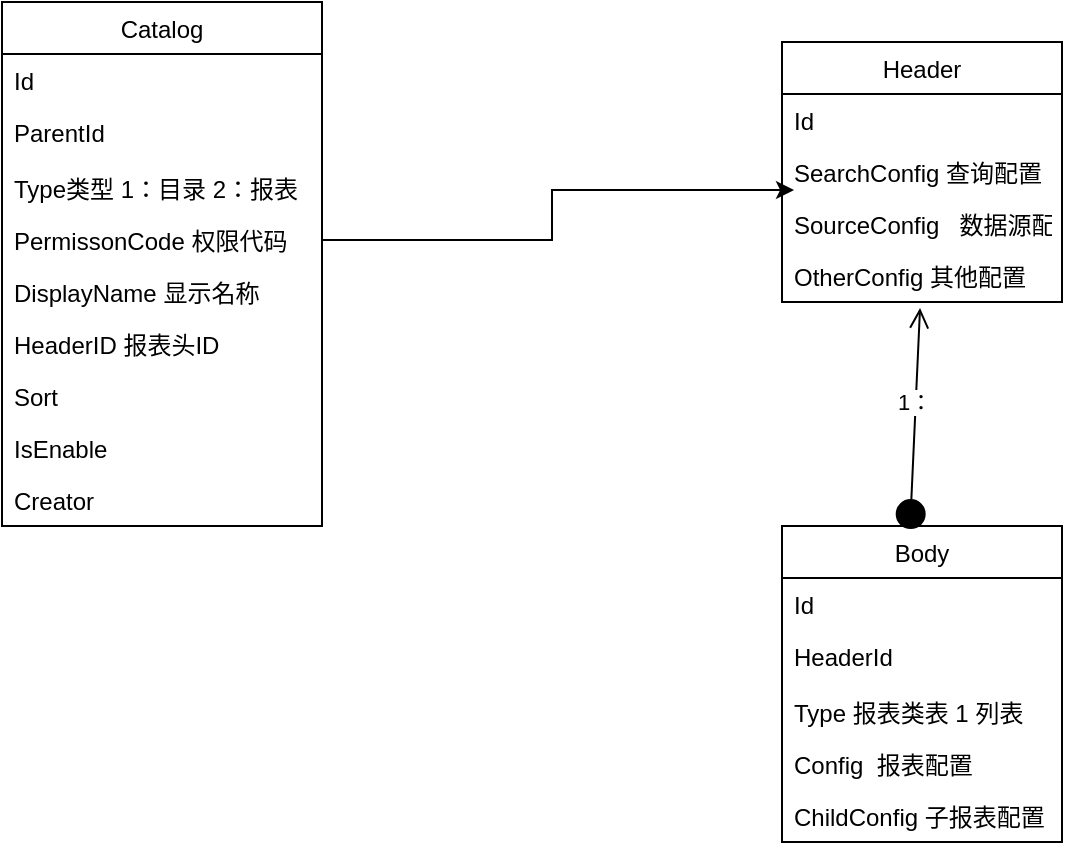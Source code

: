 <mxfile version="20.5.3" type="github">
  <diagram id="C5RBs43oDa-KdzZeNtuy" name="Page-1">
    <mxGraphModel dx="1353" dy="802" grid="1" gridSize="10" guides="1" tooltips="1" connect="1" arrows="1" fold="1" page="1" pageScale="1" pageWidth="827" pageHeight="1169" math="0" shadow="0">
      <root>
        <mxCell id="WIyWlLk6GJQsqaUBKTNV-0" />
        <mxCell id="WIyWlLk6GJQsqaUBKTNV-1" parent="WIyWlLk6GJQsqaUBKTNV-0" />
        <mxCell id="GqFDt100hN8NdnXuSLUq-0" value="Catalog" style="swimlane;fontStyle=0;childLayout=stackLayout;horizontal=1;startSize=26;fillColor=none;horizontalStack=0;resizeParent=1;resizeParentMax=0;resizeLast=0;collapsible=1;marginBottom=0;" vertex="1" parent="WIyWlLk6GJQsqaUBKTNV-1">
          <mxGeometry x="70" y="40" width="160" height="262" as="geometry" />
        </mxCell>
        <mxCell id="GqFDt100hN8NdnXuSLUq-1" value="Id " style="text;strokeColor=none;fillColor=none;align=left;verticalAlign=top;spacingLeft=4;spacingRight=4;overflow=hidden;rotatable=0;points=[[0,0.5],[1,0.5]];portConstraint=eastwest;" vertex="1" parent="GqFDt100hN8NdnXuSLUq-0">
          <mxGeometry y="26" width="160" height="26" as="geometry" />
        </mxCell>
        <mxCell id="GqFDt100hN8NdnXuSLUq-2" value="ParentId" style="text;strokeColor=none;fillColor=none;align=left;verticalAlign=top;spacingLeft=4;spacingRight=4;overflow=hidden;rotatable=0;points=[[0,0.5],[1,0.5]];portConstraint=eastwest;" vertex="1" parent="GqFDt100hN8NdnXuSLUq-0">
          <mxGeometry y="52" width="160" height="28" as="geometry" />
        </mxCell>
        <mxCell id="GqFDt100hN8NdnXuSLUq-3" value="Type类型 1：目录 2：报表" style="text;strokeColor=none;fillColor=none;align=left;verticalAlign=top;spacingLeft=4;spacingRight=4;overflow=hidden;rotatable=0;points=[[0,0.5],[1,0.5]];portConstraint=eastwest;" vertex="1" parent="GqFDt100hN8NdnXuSLUq-0">
          <mxGeometry y="80" width="160" height="26" as="geometry" />
        </mxCell>
        <mxCell id="GqFDt100hN8NdnXuSLUq-8" value="PermissonCode 权限代码" style="text;strokeColor=none;fillColor=none;align=left;verticalAlign=top;spacingLeft=4;spacingRight=4;overflow=hidden;rotatable=0;points=[[0,0.5],[1,0.5]];portConstraint=eastwest;" vertex="1" parent="GqFDt100hN8NdnXuSLUq-0">
          <mxGeometry y="106" width="160" height="26" as="geometry" />
        </mxCell>
        <mxCell id="GqFDt100hN8NdnXuSLUq-7" value="DisplayName 显示名称" style="text;strokeColor=none;fillColor=none;align=left;verticalAlign=top;spacingLeft=4;spacingRight=4;overflow=hidden;rotatable=0;points=[[0,0.5],[1,0.5]];portConstraint=eastwest;" vertex="1" parent="GqFDt100hN8NdnXuSLUq-0">
          <mxGeometry y="132" width="160" height="26" as="geometry" />
        </mxCell>
        <mxCell id="GqFDt100hN8NdnXuSLUq-6" value="HeaderID 报表头ID" style="text;strokeColor=none;fillColor=none;align=left;verticalAlign=top;spacingLeft=4;spacingRight=4;overflow=hidden;rotatable=0;points=[[0,0.5],[1,0.5]];portConstraint=eastwest;" vertex="1" parent="GqFDt100hN8NdnXuSLUq-0">
          <mxGeometry y="158" width="160" height="26" as="geometry" />
        </mxCell>
        <mxCell id="GqFDt100hN8NdnXuSLUq-5" value="Sort" style="text;strokeColor=none;fillColor=none;align=left;verticalAlign=top;spacingLeft=4;spacingRight=4;overflow=hidden;rotatable=0;points=[[0,0.5],[1,0.5]];portConstraint=eastwest;" vertex="1" parent="GqFDt100hN8NdnXuSLUq-0">
          <mxGeometry y="184" width="160" height="26" as="geometry" />
        </mxCell>
        <mxCell id="GqFDt100hN8NdnXuSLUq-4" value="IsEnable" style="text;strokeColor=none;fillColor=none;align=left;verticalAlign=top;spacingLeft=4;spacingRight=4;overflow=hidden;rotatable=0;points=[[0,0.5],[1,0.5]];portConstraint=eastwest;" vertex="1" parent="GqFDt100hN8NdnXuSLUq-0">
          <mxGeometry y="210" width="160" height="26" as="geometry" />
        </mxCell>
        <mxCell id="GqFDt100hN8NdnXuSLUq-9" value="Creator" style="text;strokeColor=none;fillColor=none;align=left;verticalAlign=top;spacingLeft=4;spacingRight=4;overflow=hidden;rotatable=0;points=[[0,0.5],[1,0.5]];portConstraint=eastwest;" vertex="1" parent="GqFDt100hN8NdnXuSLUq-0">
          <mxGeometry y="236" width="160" height="26" as="geometry" />
        </mxCell>
        <mxCell id="GqFDt100hN8NdnXuSLUq-10" value="Header" style="swimlane;fontStyle=0;childLayout=stackLayout;horizontal=1;startSize=26;fillColor=none;horizontalStack=0;resizeParent=1;resizeParentMax=0;resizeLast=0;collapsible=1;marginBottom=0;" vertex="1" parent="WIyWlLk6GJQsqaUBKTNV-1">
          <mxGeometry x="460" y="60" width="140" height="130" as="geometry" />
        </mxCell>
        <mxCell id="GqFDt100hN8NdnXuSLUq-11" value="Id" style="text;strokeColor=none;fillColor=none;align=left;verticalAlign=top;spacingLeft=4;spacingRight=4;overflow=hidden;rotatable=0;points=[[0,0.5],[1,0.5]];portConstraint=eastwest;" vertex="1" parent="GqFDt100hN8NdnXuSLUq-10">
          <mxGeometry y="26" width="140" height="26" as="geometry" />
        </mxCell>
        <mxCell id="GqFDt100hN8NdnXuSLUq-12" value="SearchConfig 查询配置" style="text;strokeColor=none;fillColor=none;align=left;verticalAlign=top;spacingLeft=4;spacingRight=4;overflow=hidden;rotatable=0;points=[[0,0.5],[1,0.5]];portConstraint=eastwest;" vertex="1" parent="GqFDt100hN8NdnXuSLUq-10">
          <mxGeometry y="52" width="140" height="26" as="geometry" />
        </mxCell>
        <mxCell id="GqFDt100hN8NdnXuSLUq-13" value="SourceConfig   数据源配置&#xa;" style="text;strokeColor=none;fillColor=none;align=left;verticalAlign=top;spacingLeft=4;spacingRight=4;overflow=hidden;rotatable=0;points=[[0,0.5],[1,0.5]];portConstraint=eastwest;" vertex="1" parent="GqFDt100hN8NdnXuSLUq-10">
          <mxGeometry y="78" width="140" height="26" as="geometry" />
        </mxCell>
        <mxCell id="GqFDt100hN8NdnXuSLUq-14" value="OtherConfig 其他配置 " style="text;strokeColor=none;fillColor=none;align=left;verticalAlign=top;spacingLeft=4;spacingRight=4;overflow=hidden;rotatable=0;points=[[0,0.5],[1,0.5]];portConstraint=eastwest;" vertex="1" parent="GqFDt100hN8NdnXuSLUq-10">
          <mxGeometry y="104" width="140" height="26" as="geometry" />
        </mxCell>
        <mxCell id="GqFDt100hN8NdnXuSLUq-16" value="Body" style="swimlane;fontStyle=0;childLayout=stackLayout;horizontal=1;startSize=26;fillColor=none;horizontalStack=0;resizeParent=1;resizeParentMax=0;resizeLast=0;collapsible=1;marginBottom=0;" vertex="1" parent="WIyWlLk6GJQsqaUBKTNV-1">
          <mxGeometry x="460" y="302" width="140" height="158" as="geometry" />
        </mxCell>
        <mxCell id="GqFDt100hN8NdnXuSLUq-17" value="Id" style="text;strokeColor=none;fillColor=none;align=left;verticalAlign=top;spacingLeft=4;spacingRight=4;overflow=hidden;rotatable=0;points=[[0,0.5],[1,0.5]];portConstraint=eastwest;" vertex="1" parent="GqFDt100hN8NdnXuSLUq-16">
          <mxGeometry y="26" width="140" height="26" as="geometry" />
        </mxCell>
        <mxCell id="GqFDt100hN8NdnXuSLUq-18" value="HeaderId" style="text;strokeColor=none;fillColor=none;align=left;verticalAlign=top;spacingLeft=4;spacingRight=4;overflow=hidden;rotatable=0;points=[[0,0.5],[1,0.5]];portConstraint=eastwest;" vertex="1" parent="GqFDt100hN8NdnXuSLUq-16">
          <mxGeometry y="52" width="140" height="28" as="geometry" />
        </mxCell>
        <mxCell id="GqFDt100hN8NdnXuSLUq-19" value="Type 报表类表 1 列表" style="text;strokeColor=none;fillColor=none;align=left;verticalAlign=top;spacingLeft=4;spacingRight=4;overflow=hidden;rotatable=0;points=[[0,0.5],[1,0.5]];portConstraint=eastwest;" vertex="1" parent="GqFDt100hN8NdnXuSLUq-16">
          <mxGeometry y="80" width="140" height="26" as="geometry" />
        </mxCell>
        <mxCell id="GqFDt100hN8NdnXuSLUq-21" value="Config  报表配置" style="text;strokeColor=none;fillColor=none;align=left;verticalAlign=top;spacingLeft=4;spacingRight=4;overflow=hidden;rotatable=0;points=[[0,0.5],[1,0.5]];portConstraint=eastwest;" vertex="1" parent="GqFDt100hN8NdnXuSLUq-16">
          <mxGeometry y="106" width="140" height="26" as="geometry" />
        </mxCell>
        <mxCell id="GqFDt100hN8NdnXuSLUq-20" value="ChildConfig 子报表配置" style="text;strokeColor=none;fillColor=none;align=left;verticalAlign=top;spacingLeft=4;spacingRight=4;overflow=hidden;rotatable=0;points=[[0,0.5],[1,0.5]];portConstraint=eastwest;" vertex="1" parent="GqFDt100hN8NdnXuSLUq-16">
          <mxGeometry y="132" width="140" height="26" as="geometry" />
        </mxCell>
        <mxCell id="GqFDt100hN8NdnXuSLUq-22" value="1：" style="html=1;verticalAlign=bottom;startArrow=circle;startFill=1;endArrow=open;startSize=6;endSize=8;rounded=0;entryX=0.493;entryY=1.115;entryDx=0;entryDy=0;entryPerimeter=0;exitX=0.457;exitY=0.013;exitDx=0;exitDy=0;exitPerimeter=0;" edge="1" parent="WIyWlLk6GJQsqaUBKTNV-1" source="GqFDt100hN8NdnXuSLUq-16" target="GqFDt100hN8NdnXuSLUq-14">
          <mxGeometry width="80" relative="1" as="geometry">
            <mxPoint x="460" y="190" as="sourcePoint" />
            <mxPoint x="540" y="190" as="targetPoint" />
          </mxGeometry>
        </mxCell>
        <mxCell id="GqFDt100hN8NdnXuSLUq-23" style="edgeStyle=orthogonalEdgeStyle;rounded=0;orthogonalLoop=1;jettySize=auto;html=1;entryX=0.043;entryY=-0.154;entryDx=0;entryDy=0;entryPerimeter=0;" edge="1" parent="WIyWlLk6GJQsqaUBKTNV-1" source="GqFDt100hN8NdnXuSLUq-8" target="GqFDt100hN8NdnXuSLUq-13">
          <mxGeometry relative="1" as="geometry" />
        </mxCell>
      </root>
    </mxGraphModel>
  </diagram>
</mxfile>

